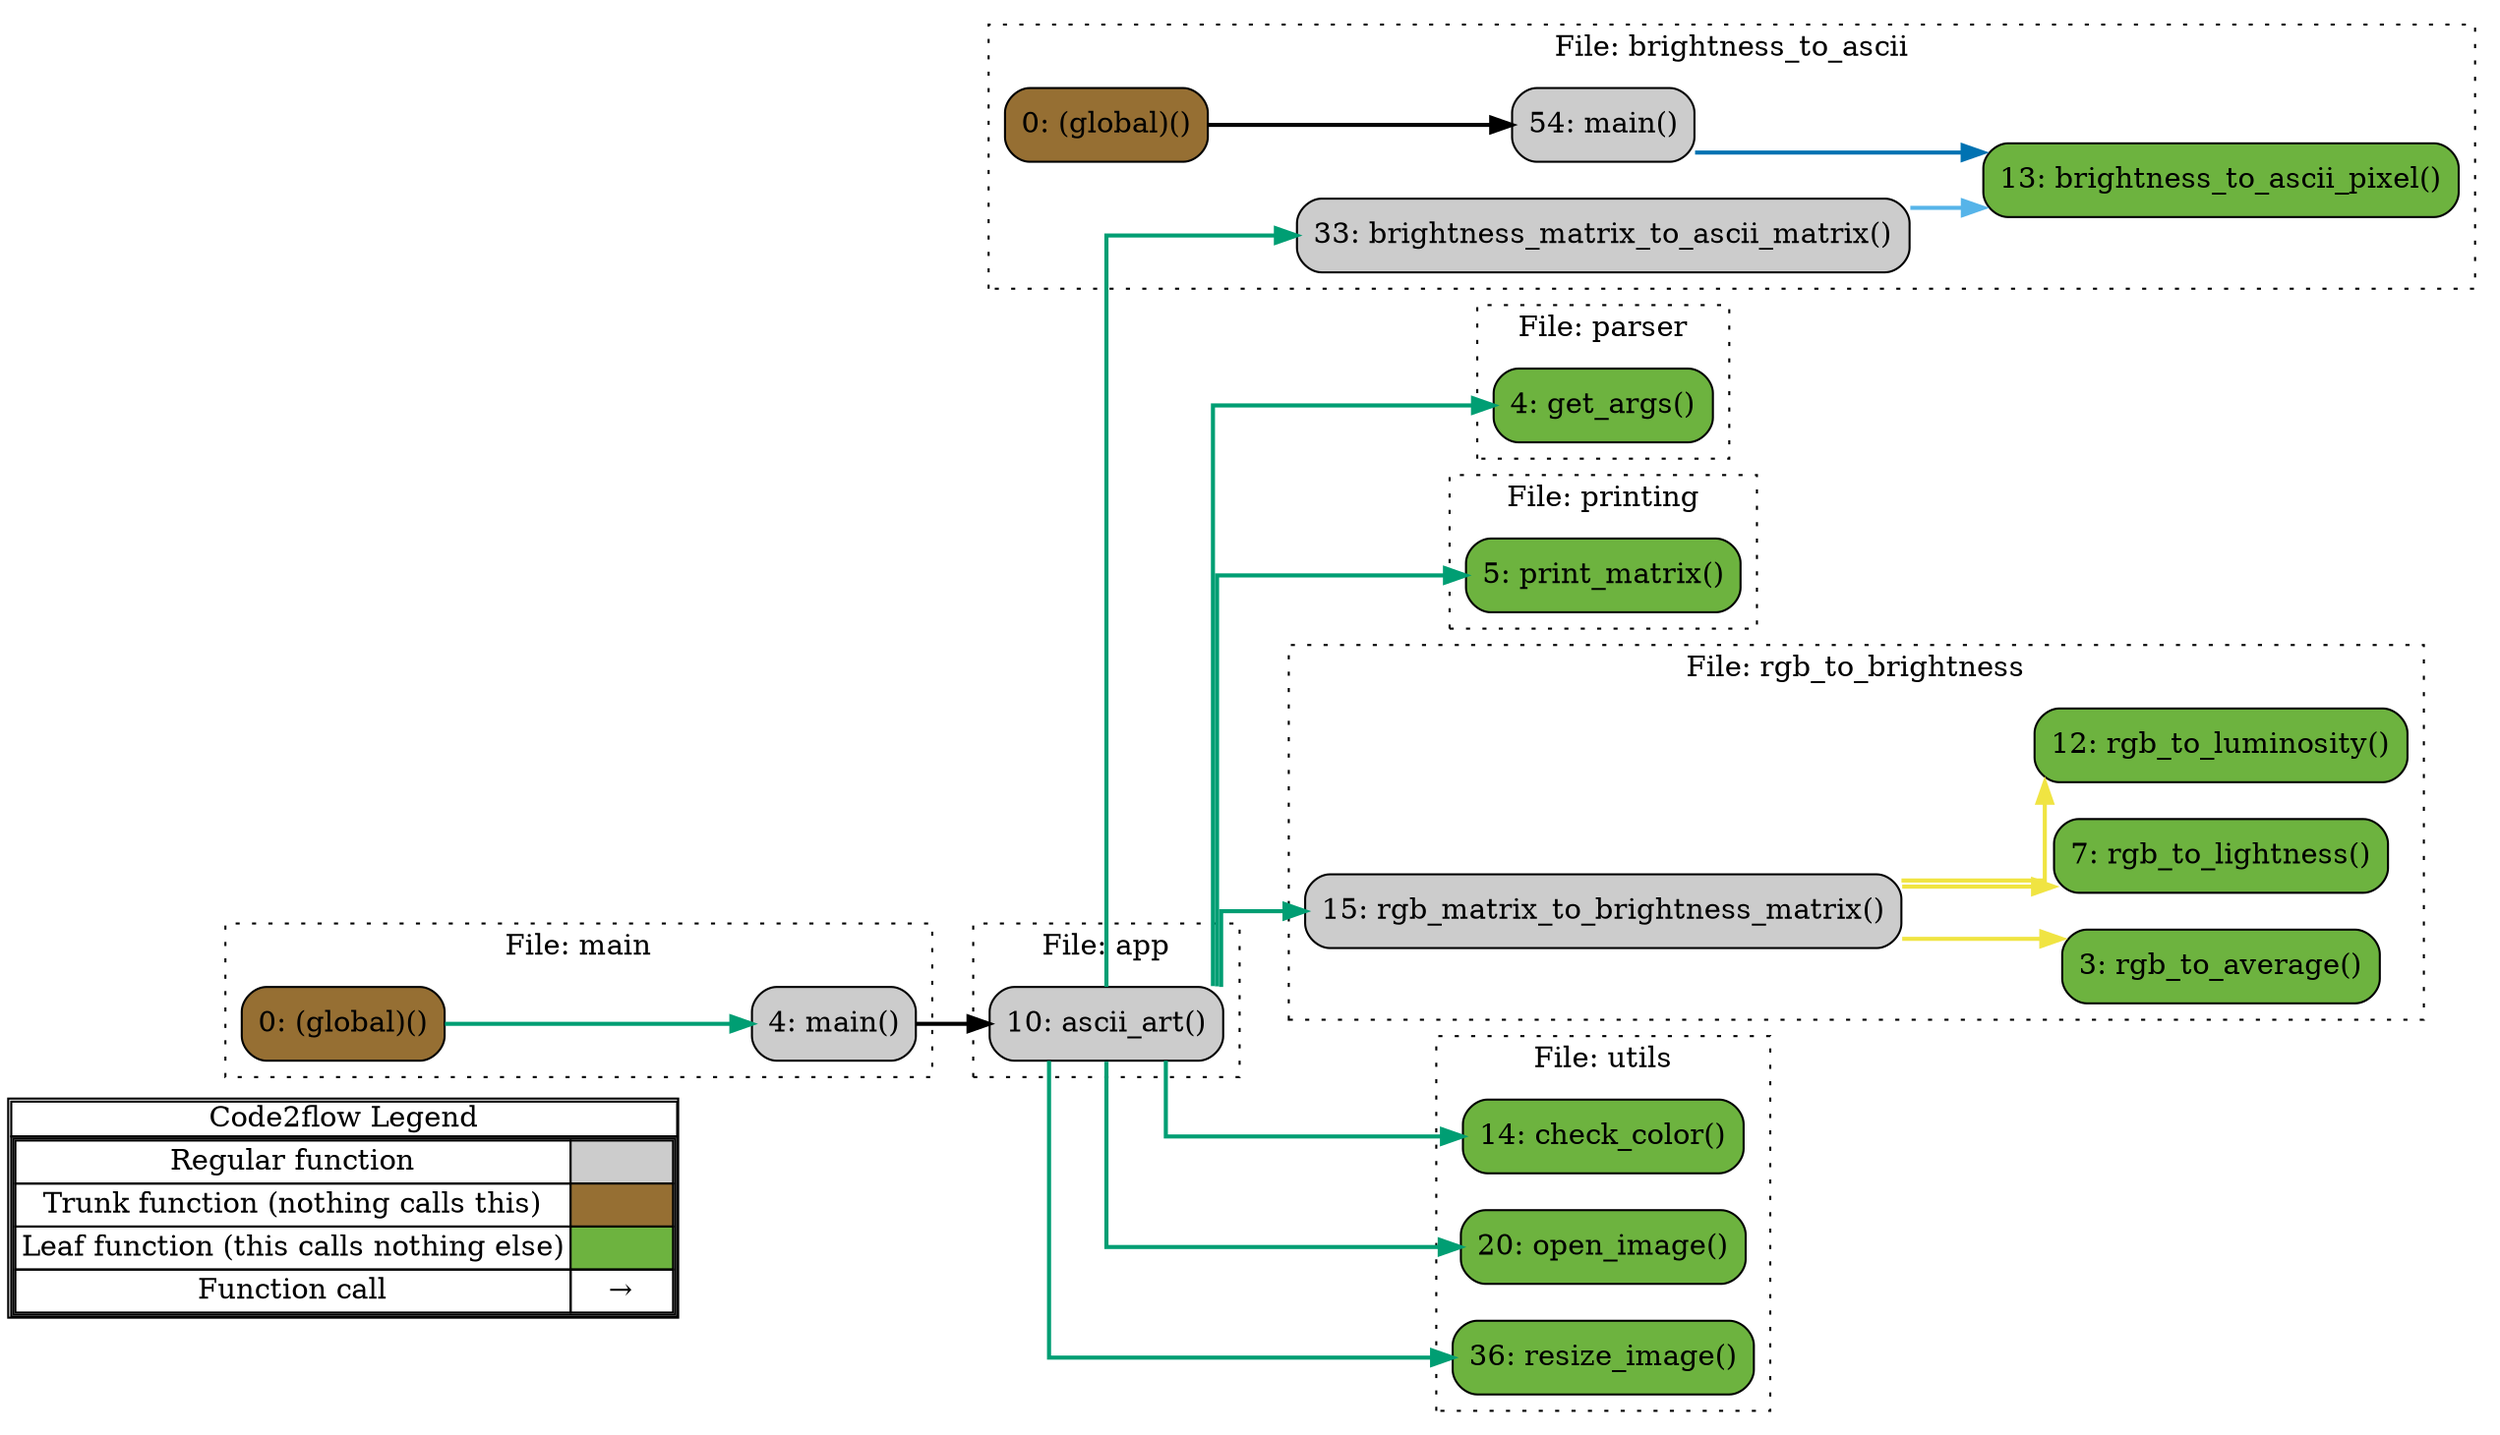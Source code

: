 digraph G {
concentrate=true;
splines="ortho";
rankdir="LR";
subgraph legend{
    rank = min;
    label = "legend";
    Legend [shape=none, margin=0, label = <
        <table cellspacing="0" cellpadding="0" border="1"><tr><td>Code2flow Legend</td></tr><tr><td>
        <table cellspacing="0">
        <tr><td>Regular function</td><td width="50px" bgcolor='#cccccc'></td></tr>
        <tr><td>Trunk function (nothing calls this)</td><td bgcolor='#966F33'></td></tr>
        <tr><td>Leaf function (this calls nothing else)</td><td bgcolor='#6db33f'></td></tr>
        <tr><td>Function call</td><td><font color='black'>&#8594;</font></td></tr>
        </table></td></tr></table>
        >];
}node_792f238b [label="10: ascii_art()" name="app::ascii_art" shape="rect" style="rounded,filled" fillcolor="#cccccc" ];
node_0dd151e8 [label="0: (global)()" name="brightness_to_ascii::(global)" shape="rect" style="rounded,filled" fillcolor="#966F33" ];
node_a67d4db2 [label="33: brightness_matrix_to_ascii_matrix()" name="brightness_to_ascii::brightness_matrix_to_ascii_matrix" shape="rect" style="rounded,filled" fillcolor="#cccccc" ];
node_4bb02daa [label="13: brightness_to_ascii_pixel()" name="brightness_to_ascii::brightness_to_ascii_pixel" shape="rect" style="rounded,filled" fillcolor="#6db33f" ];
node_1cc9e215 [label="54: main()" name="brightness_to_ascii::main" shape="rect" style="rounded,filled" fillcolor="#cccccc" ];
node_3f30bff3 [label="0: (global)()" name="main::(global)" shape="rect" style="rounded,filled" fillcolor="#966F33" ];
node_0616bd18 [label="4: main()" name="main::main" shape="rect" style="rounded,filled" fillcolor="#cccccc" ];
node_8b9f5952 [label="4: get_args()" name="parser::get_args" shape="rect" style="rounded,filled" fillcolor="#6db33f" ];
node_c0680bfe [label="5: print_matrix()" name="printing::print_matrix" shape="rect" style="rounded,filled" fillcolor="#6db33f" ];
node_e5c0637c [label="15: rgb_matrix_to_brightness_matrix()" name="rgb_to_brightness::rgb_matrix_to_brightness_matrix" shape="rect" style="rounded,filled" fillcolor="#cccccc" ];
node_01f7fb61 [label="3: rgb_to_average()" name="rgb_to_brightness::rgb_to_average" shape="rect" style="rounded,filled" fillcolor="#6db33f" ];
node_ca7b6cfa [label="7: rgb_to_lightness()" name="rgb_to_brightness::rgb_to_lightness" shape="rect" style="rounded,filled" fillcolor="#6db33f" ];
node_c93b308e [label="12: rgb_to_luminosity()" name="rgb_to_brightness::rgb_to_luminosity" shape="rect" style="rounded,filled" fillcolor="#6db33f" ];
node_bd482e4e [label="14: check_color()" name="utils::check_color" shape="rect" style="rounded,filled" fillcolor="#6db33f" ];
node_1645a4f2 [label="20: open_image()" name="utils::open_image" shape="rect" style="rounded,filled" fillcolor="#6db33f" ];
node_93edf260 [label="36: resize_image()" name="utils::resize_image" shape="rect" style="rounded,filled" fillcolor="#6db33f" ];
node_792f238b -> node_a67d4db2 [color="#009E73" penwidth="2"];
node_792f238b -> node_8b9f5952 [color="#009E73" penwidth="2"];
node_792f238b -> node_c0680bfe [color="#009E73" penwidth="2"];
node_792f238b -> node_e5c0637c [color="#009E73" penwidth="2"];
node_792f238b -> node_bd482e4e [color="#009E73" penwidth="2"];
node_792f238b -> node_bd482e4e [color="#009E73" penwidth="2"];
node_792f238b -> node_1645a4f2 [color="#009E73" penwidth="2"];
node_792f238b -> node_93edf260 [color="#009E73" penwidth="2"];
node_0dd151e8 -> node_1cc9e215 [color="#000000" penwidth="2"];
node_a67d4db2 -> node_4bb02daa [color="#56B4E9" penwidth="2"];
node_1cc9e215 -> node_4bb02daa [color="#0072B2" penwidth="2"];
node_1cc9e215 -> node_4bb02daa [color="#0072B2" penwidth="2"];
node_1cc9e215 -> node_4bb02daa [color="#0072B2" penwidth="2"];
node_3f30bff3 -> node_0616bd18 [color="#009E73" penwidth="2"];
node_0616bd18 -> node_792f238b [color="#000000" penwidth="2"];
node_e5c0637c -> node_01f7fb61 [color="#F0E442" penwidth="2"];
node_e5c0637c -> node_ca7b6cfa [color="#F0E442" penwidth="2"];
node_e5c0637c -> node_c93b308e [color="#F0E442" penwidth="2"];
subgraph cluster_091ba46f {
    node_792f238b;
    label="File: app";
    name="app";
    style="filled";
    graph[style=dotted];
};
subgraph cluster_dfbf33d0 {
    node_4bb02daa node_a67d4db2 node_1cc9e215 node_0dd151e8;
    label="File: brightness_to_ascii";
    name="brightness_to_ascii";
    style="filled";
    graph[style=dotted];
};
subgraph cluster_3039ddc5 {
    node_0616bd18 node_3f30bff3;
    label="File: main";
    name="main";
    style="filled";
    graph[style=dotted];
};
subgraph cluster_a3c51c57 {
    node_8b9f5952;
    label="File: parser";
    name="parser";
    style="filled";
    graph[style=dotted];
};
subgraph cluster_605a7008 {
    node_c0680bfe;
    label="File: printing";
    name="printing";
    style="filled";
    graph[style=dotted];
};
subgraph cluster_61766059 {
    node_01f7fb61 node_ca7b6cfa node_c93b308e node_e5c0637c;
    label="File: rgb_to_brightness";
    name="rgb_to_brightness";
    style="filled";
    graph[style=dotted];
};
subgraph cluster_d62545a4 {
    node_bd482e4e node_1645a4f2 node_93edf260;
    label="File: utils";
    name="utils";
    style="filled";
    graph[style=dotted];
};
}
